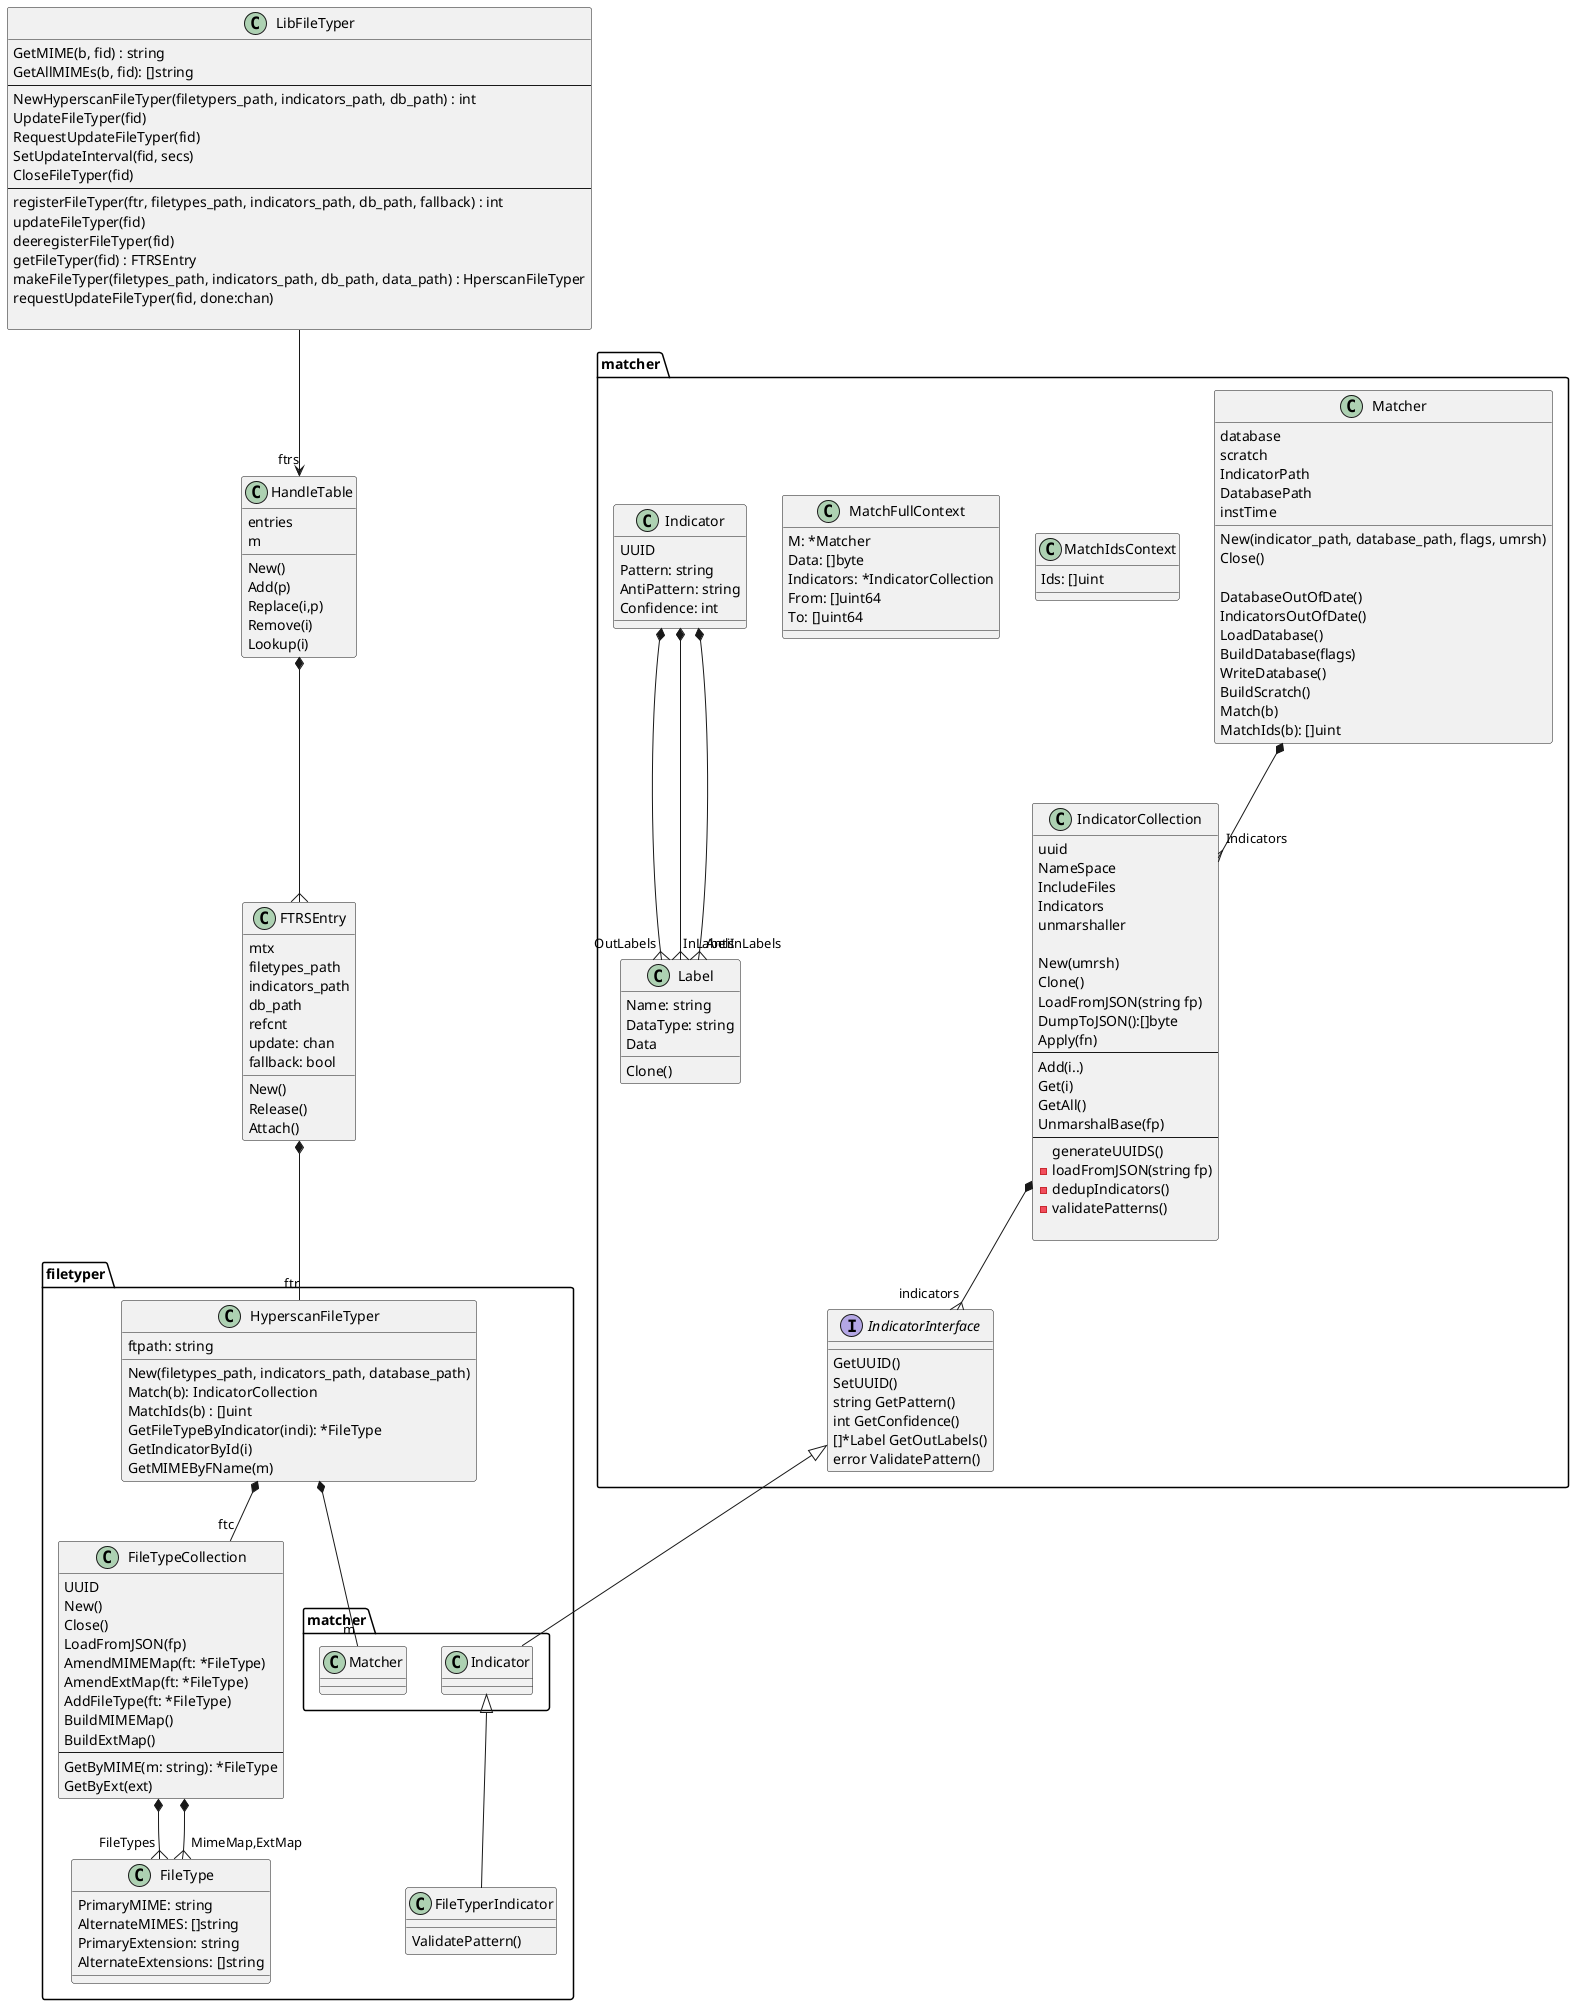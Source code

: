 @startuml filetyper

class LibFileTyper{
    GetMIME(b, fid) : string
    GetAllMIMEs(b, fid): []string
    --
    NewHyperscanFileTyper(filetypers_path, indicators_path, db_path) : int
    UpdateFileTyper(fid)
    RequestUpdateFileTyper(fid)
    SetUpdateInterval(fid, secs)
    CloseFileTyper(fid)
    --
    registerFileTyper(ftr, filetypes_path, indicators_path, db_path, fallback) : int
    updateFileTyper(fid)
    deeregisterFileTyper(fid)
    getFileTyper(fid) : FTRSEntry
    makeFileTyper(filetypes_path, indicators_path, db_path, data_path) : HperscanFileTyper
    requestUpdateFileTyper(fid, done:chan)

}
LibFileTyper-->"ftrs" HandleTable
class HandleTable{
    entries
    m

    New()
    Add(p)
    Replace(i,p)
    Remove(i)
    Lookup(i)
}

HandleTable *--{FTRSEntry

class FTRSEntry{
    mtx
    filetypes_path
    indicators_path
    db_path
    refcnt
    update: chan 
    fallback: bool

    New()
    Release()
    Attach()
}
FTRSEntry *-- "ftr" filetyper.HyperscanFileTyper
namespace filetyper{
'    class filetyper{
'        unmarshalFileTyperIndicators(m: *json.RawMessage): []matcher.IndicatorInterface
'   }
    class HyperscanFileTyper{
        ftpath: string

        New(filetypes_path, indicators_path, database_path) 
        Match(b): IndicatorCollection
        MatchIds(b) : []uint
        GetFileTypeByIndicator(indi): *FileType
        GetIndicatorById(i)
        GetMIMEByFName(m)
    }
    HyperscanFileTyper *-- "m" matcher.Matcher
    HyperscanFileTyper *-- "ftc" FileTypeCollection

    class FileTypeCollection{
        UUID
        New()
        Close()
        LoadFromJSON(fp)
        AmendMIMEMap(ft: *FileType)
        AmendExtMap(ft: *FileType)
        AddFileType(ft: *FileType)
        BuildMIMEMap()
        BuildExtMap()
        --
        GetByMIME(m: string): *FileType
        GetByExt(ext)
    }
    FileTypeCollection *--{ "FileTypes"  FileType
    FileTypeCollection *--{ "MimeMap,ExtMap"  FileType
    class FileType{
        PrimaryMIME: string
        AlternateMIMES: []string
        PrimaryExtension: string
        AlternateExtensions: []string
    }

    matcher.Indicator <|--FileTyperIndicator 
    class FileTyperIndicator{
        ValidatePattern()
    }
}

namespace matcher{
   class Matcher{
        database
        scratch
        IndicatorPath
        DatabasePath
        instTime

        New(indicator_path, database_path, flags, umrsh)
        Close()

        DatabaseOutOfDate()
        IndicatorsOutOfDate()
        LoadDatabase()
        BuildDatabase(flags)
        WriteDatabase()
        BuildScratch()
        Match(b)
        MatchIds(b): []uint
    }
    class MatchIdsContext{
        Ids: []uint
    }
    class MatchFullContext{
        M: *Matcher
        Data: []byte
        Indicators: *IndicatorCollection
        From: []uint64
        To: []uint64
    }
    Matcher *--{ "Indicators" IndicatorCollection
    class IndicatorCollection{
        uuid
        NameSpace
        IncludeFiles
        Indicators
        unmarshaller

        New(umrsh)
        Clone()
        LoadFromJSON(string fp)
        DumpToJSON():[]byte
        Apply(fn)
        --
        Add(i..)
        Get(i)
        GetAll()
        UnmarshalBase(fp)
        --
        generateUUIDS()
        -loadFromJSON(string fp)
        -dedupIndicators()
        -validatePatterns()

    }
    IndicatorCollection *--{"indicators" IndicatorInterface
    interface IndicatorInterface{
        GetUUID()
        SetUUID()
        string GetPattern()
        int GetConfidence()
        []*Label GetOutLabels()
        error ValidatePattern()
    }
    IndicatorInterface <|-- Indicator
    class Indicator{
        UUID
        Pattern: string 
        AntiPattern: string
        Confidence: int
    }
    Indicator *--{"OutLabels" Label
    Indicator *--{"InLabels" Label
    Indicator *--{"AntiInLabels" Label

    class Label{
        Name: string
        DataType: string
        Data

        Clone()
    }
}
@enduml